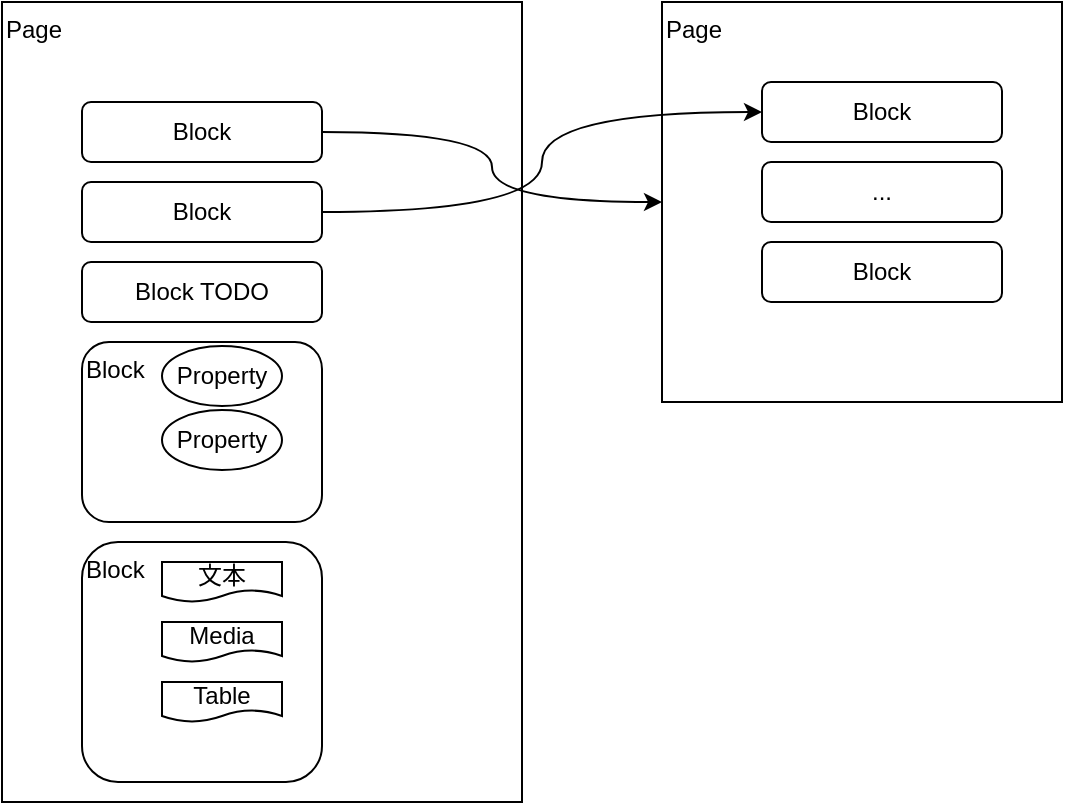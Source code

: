 <mxfile version="16.0.0" type="github">
  <diagram id="yxuxHNnWrpHPxl75nGSL" name="第 1 页">
    <mxGraphModel dx="751" dy="418" grid="1" gridSize="10" guides="1" tooltips="1" connect="1" arrows="1" fold="1" page="1" pageScale="1" pageWidth="827" pageHeight="1169" math="0" shadow="0">
      <root>
        <mxCell id="0" />
        <mxCell id="1" parent="0" />
        <mxCell id="-S0bO_k1jCQli6-VR3wX-14" value="Page" style="rounded=0;whiteSpace=wrap;html=1;verticalAlign=top;align=left;" vertex="1" parent="1">
          <mxGeometry x="110" y="50" width="260" height="400" as="geometry" />
        </mxCell>
        <mxCell id="-S0bO_k1jCQli6-VR3wX-5" value="Page&lt;br&gt;" style="whiteSpace=wrap;html=1;aspect=fixed;verticalAlign=top;align=left;" vertex="1" parent="1">
          <mxGeometry x="440" y="50" width="200" height="200" as="geometry" />
        </mxCell>
        <mxCell id="-S0bO_k1jCQli6-VR3wX-6" style="edgeStyle=orthogonalEdgeStyle;rounded=0;orthogonalLoop=1;jettySize=auto;html=1;entryX=0;entryY=0.5;entryDx=0;entryDy=0;curved=1;" edge="1" parent="1" source="-S0bO_k1jCQli6-VR3wX-1" target="-S0bO_k1jCQli6-VR3wX-5">
          <mxGeometry relative="1" as="geometry" />
        </mxCell>
        <mxCell id="-S0bO_k1jCQli6-VR3wX-1" value="Block" style="rounded=1;whiteSpace=wrap;html=1;" vertex="1" parent="1">
          <mxGeometry x="150" y="100" width="120" height="30" as="geometry" />
        </mxCell>
        <mxCell id="-S0bO_k1jCQli6-VR3wX-8" style="edgeStyle=orthogonalEdgeStyle;rounded=0;orthogonalLoop=1;jettySize=auto;html=1;entryX=0;entryY=0.5;entryDx=0;entryDy=0;curved=1;" edge="1" parent="1" source="-S0bO_k1jCQli6-VR3wX-3" target="-S0bO_k1jCQli6-VR3wX-7">
          <mxGeometry relative="1" as="geometry" />
        </mxCell>
        <mxCell id="-S0bO_k1jCQli6-VR3wX-3" value="Block" style="rounded=1;whiteSpace=wrap;html=1;" vertex="1" parent="1">
          <mxGeometry x="150" y="140" width="120" height="30" as="geometry" />
        </mxCell>
        <mxCell id="-S0bO_k1jCQli6-VR3wX-4" value="Block TODO" style="rounded=1;whiteSpace=wrap;html=1;" vertex="1" parent="1">
          <mxGeometry x="150" y="180" width="120" height="30" as="geometry" />
        </mxCell>
        <mxCell id="-S0bO_k1jCQli6-VR3wX-7" value="Block" style="rounded=1;whiteSpace=wrap;html=1;" vertex="1" parent="1">
          <mxGeometry x="490" y="90" width="120" height="30" as="geometry" />
        </mxCell>
        <mxCell id="-S0bO_k1jCQli6-VR3wX-10" value="Block" style="rounded=1;whiteSpace=wrap;html=1;align=left;verticalAlign=top;" vertex="1" parent="1">
          <mxGeometry x="150" y="220" width="120" height="90" as="geometry" />
        </mxCell>
        <mxCell id="-S0bO_k1jCQli6-VR3wX-12" value="Property" style="ellipse;whiteSpace=wrap;html=1;" vertex="1" parent="1">
          <mxGeometry x="190" y="222" width="60" height="30" as="geometry" />
        </mxCell>
        <mxCell id="-S0bO_k1jCQli6-VR3wX-13" value="Property" style="ellipse;whiteSpace=wrap;html=1;" vertex="1" parent="1">
          <mxGeometry x="190" y="254" width="60" height="30" as="geometry" />
        </mxCell>
        <mxCell id="-S0bO_k1jCQli6-VR3wX-16" value="Block" style="rounded=1;whiteSpace=wrap;html=1;verticalAlign=top;align=left;" vertex="1" parent="1">
          <mxGeometry x="150" y="320" width="120" height="120" as="geometry" />
        </mxCell>
        <mxCell id="-S0bO_k1jCQli6-VR3wX-17" value="文本" style="shape=document;whiteSpace=wrap;html=1;boundedLbl=1;" vertex="1" parent="1">
          <mxGeometry x="190" y="330" width="60" height="20" as="geometry" />
        </mxCell>
        <mxCell id="-S0bO_k1jCQli6-VR3wX-18" value="Media" style="shape=document;whiteSpace=wrap;html=1;boundedLbl=1;" vertex="1" parent="1">
          <mxGeometry x="190" y="360" width="60" height="20" as="geometry" />
        </mxCell>
        <mxCell id="-S0bO_k1jCQli6-VR3wX-19" value="Table" style="shape=document;whiteSpace=wrap;html=1;boundedLbl=1;" vertex="1" parent="1">
          <mxGeometry x="190" y="390" width="60" height="20" as="geometry" />
        </mxCell>
        <mxCell id="-S0bO_k1jCQli6-VR3wX-21" value="Block" style="rounded=1;whiteSpace=wrap;html=1;" vertex="1" parent="1">
          <mxGeometry x="490" y="170" width="120" height="30" as="geometry" />
        </mxCell>
        <mxCell id="-S0bO_k1jCQli6-VR3wX-22" value="..." style="rounded=1;whiteSpace=wrap;html=1;" vertex="1" parent="1">
          <mxGeometry x="490" y="130" width="120" height="30" as="geometry" />
        </mxCell>
      </root>
    </mxGraphModel>
  </diagram>
</mxfile>
